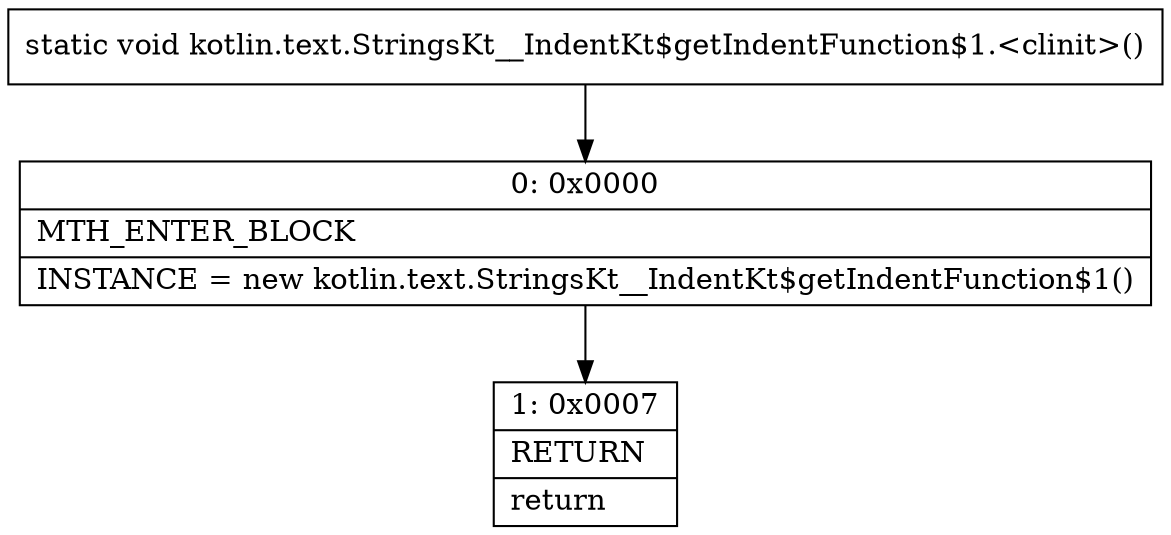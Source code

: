 digraph "CFG forkotlin.text.StringsKt__IndentKt$getIndentFunction$1.\<clinit\>()V" {
Node_0 [shape=record,label="{0\:\ 0x0000|MTH_ENTER_BLOCK\l|INSTANCE = new kotlin.text.StringsKt__IndentKt$getIndentFunction$1()\l}"];
Node_1 [shape=record,label="{1\:\ 0x0007|RETURN\l|return\l}"];
MethodNode[shape=record,label="{static void kotlin.text.StringsKt__IndentKt$getIndentFunction$1.\<clinit\>() }"];
MethodNode -> Node_0;
Node_0 -> Node_1;
}

